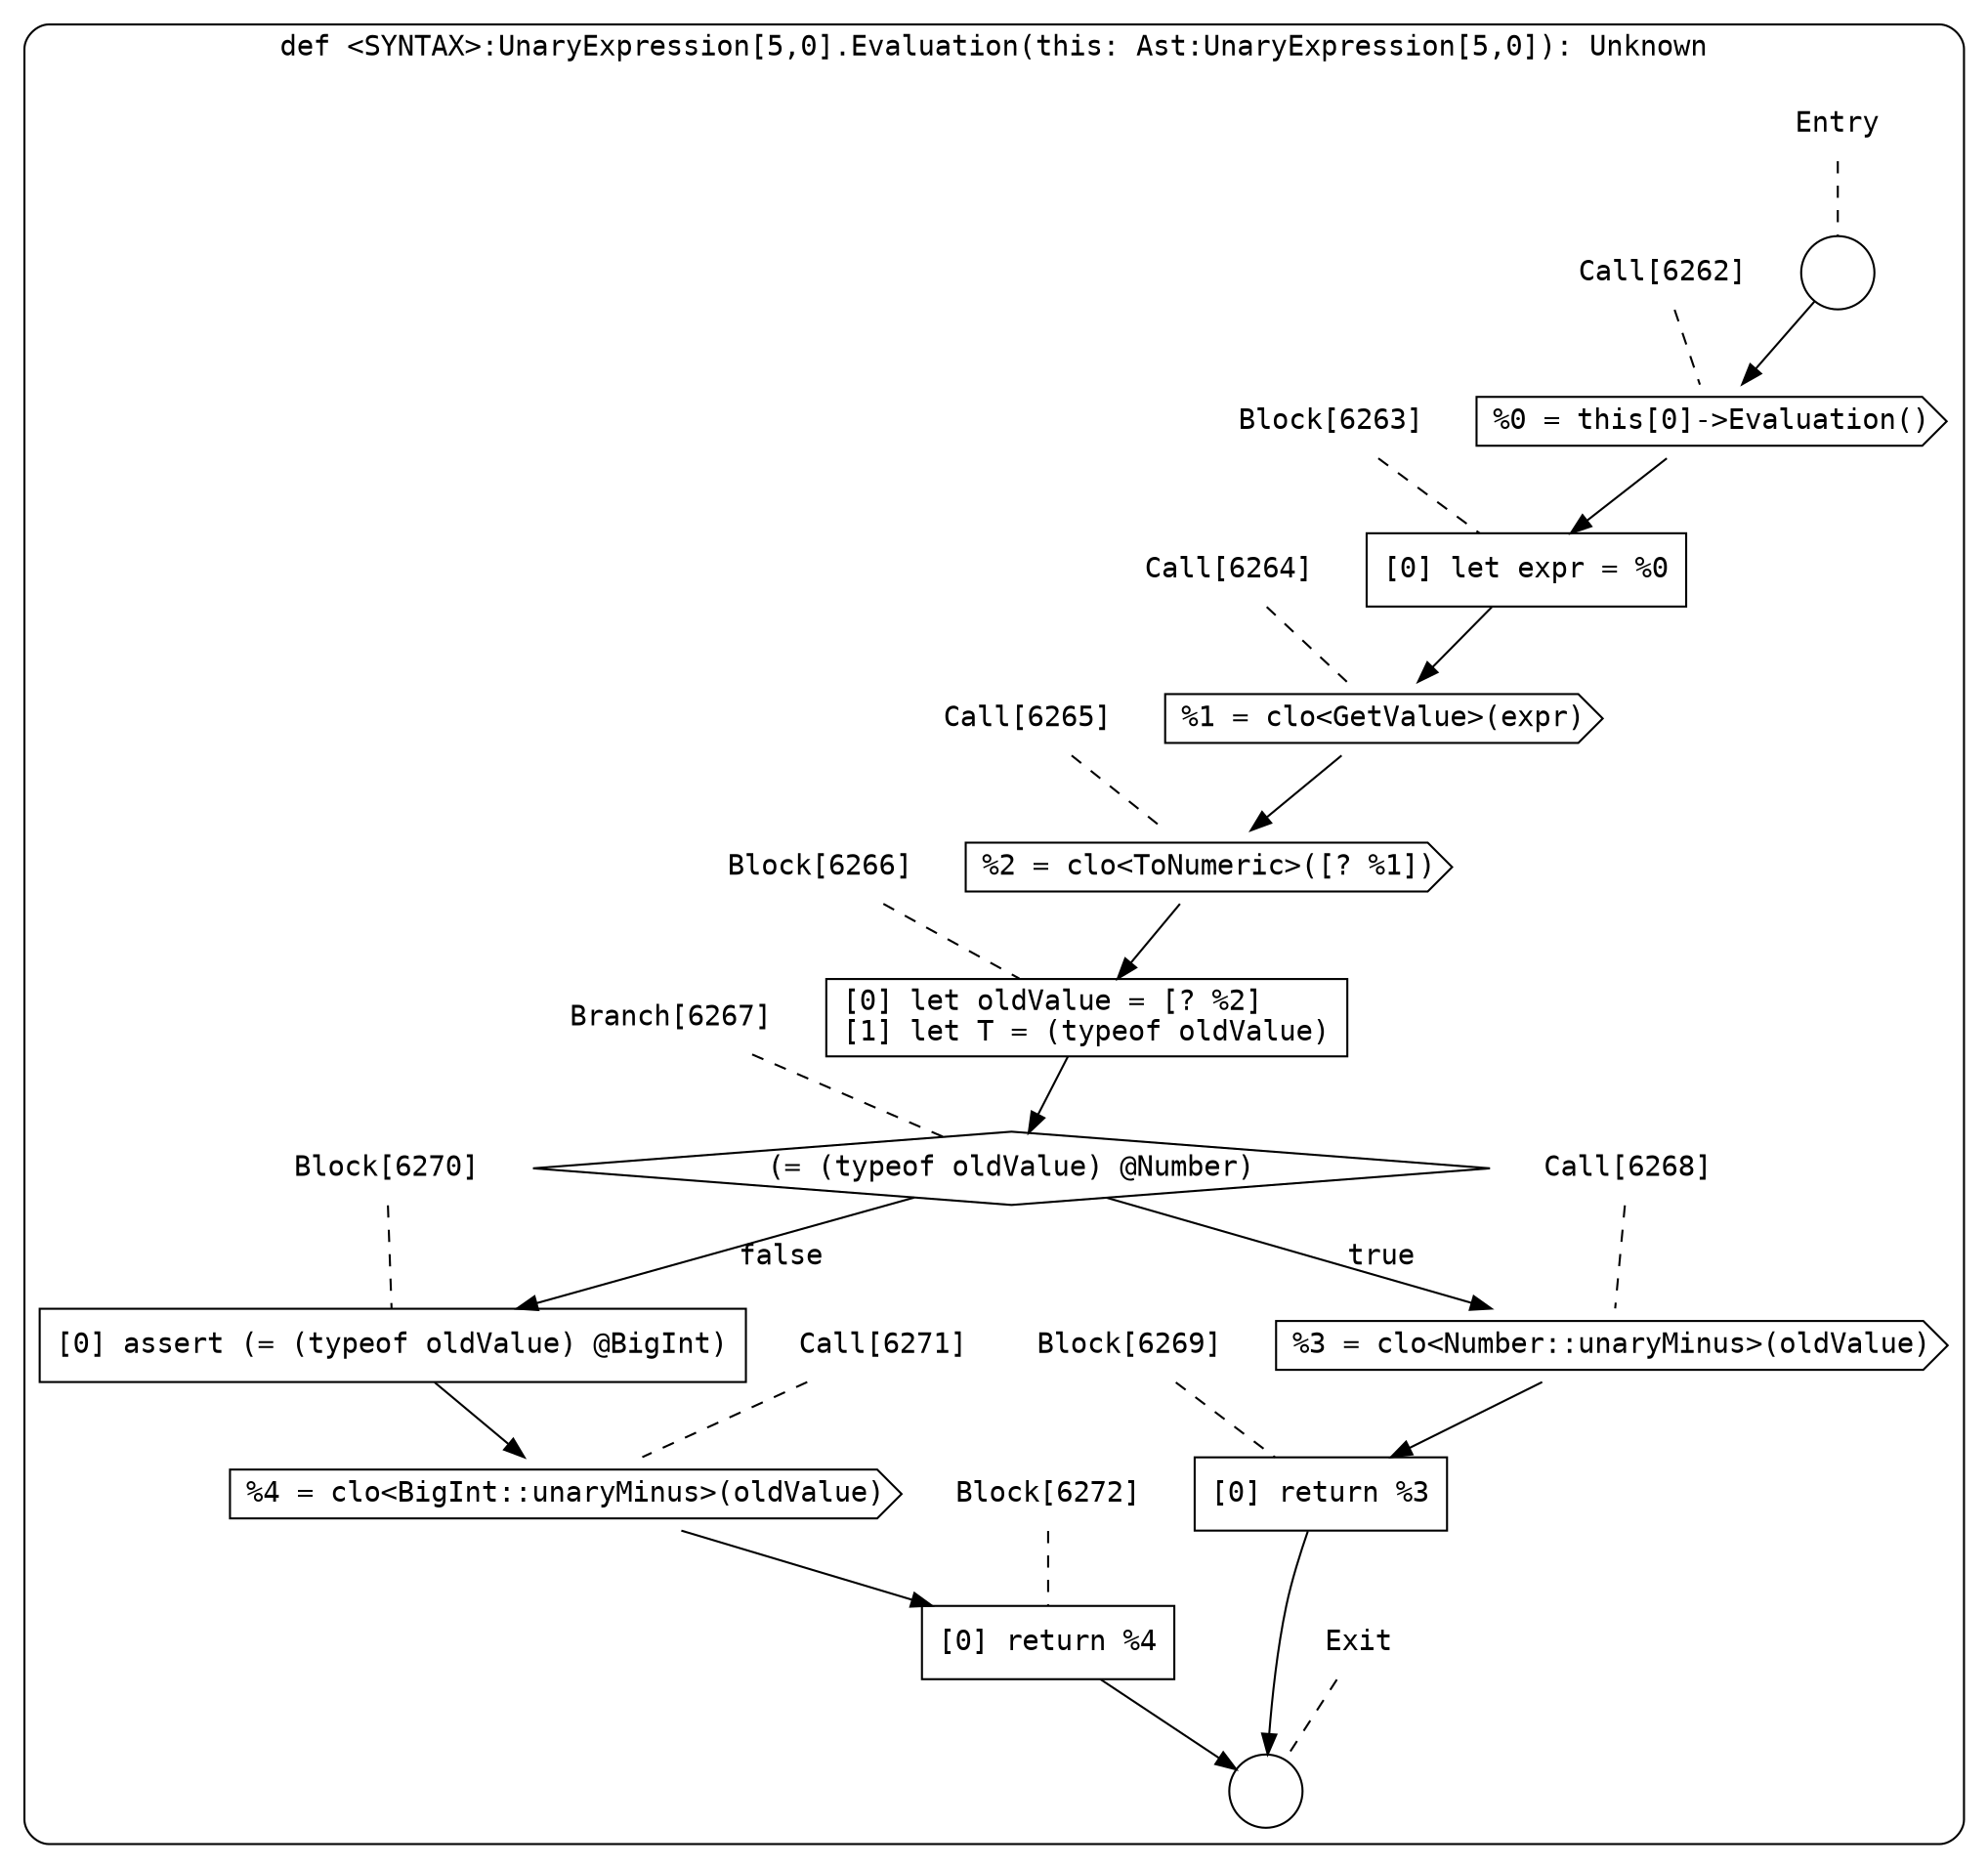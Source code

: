 digraph {
  graph [fontname = "Consolas"]
  node [fontname = "Consolas"]
  edge [fontname = "Consolas"]
  subgraph cluster1309 {
    label = "def <SYNTAX>:UnaryExpression[5,0].Evaluation(this: Ast:UnaryExpression[5,0]): Unknown"
    style = rounded
    cluster1309_entry_name [shape=none, label=<<font color="black">Entry</font>>]
    cluster1309_entry_name -> cluster1309_entry [arrowhead=none, color="black", style=dashed]
    cluster1309_entry [shape=circle label=" " color="black" fillcolor="white" style=filled]
    cluster1309_entry -> node6262 [color="black"]
    cluster1309_exit_name [shape=none, label=<<font color="black">Exit</font>>]
    cluster1309_exit_name -> cluster1309_exit [arrowhead=none, color="black", style=dashed]
    cluster1309_exit [shape=circle label=" " color="black" fillcolor="white" style=filled]
    node6262_name [shape=none, label=<<font color="black">Call[6262]</font>>]
    node6262_name -> node6262 [arrowhead=none, color="black", style=dashed]
    node6262 [shape=cds, label=<<font color="black">%0 = this[0]-&gt;Evaluation()</font>> color="black" fillcolor="white", style=filled]
    node6262 -> node6263 [color="black"]
    node6263_name [shape=none, label=<<font color="black">Block[6263]</font>>]
    node6263_name -> node6263 [arrowhead=none, color="black", style=dashed]
    node6263 [shape=box, label=<<font color="black">[0] let expr = %0<BR ALIGN="LEFT"/></font>> color="black" fillcolor="white", style=filled]
    node6263 -> node6264 [color="black"]
    node6264_name [shape=none, label=<<font color="black">Call[6264]</font>>]
    node6264_name -> node6264 [arrowhead=none, color="black", style=dashed]
    node6264 [shape=cds, label=<<font color="black">%1 = clo&lt;GetValue&gt;(expr)</font>> color="black" fillcolor="white", style=filled]
    node6264 -> node6265 [color="black"]
    node6265_name [shape=none, label=<<font color="black">Call[6265]</font>>]
    node6265_name -> node6265 [arrowhead=none, color="black", style=dashed]
    node6265 [shape=cds, label=<<font color="black">%2 = clo&lt;ToNumeric&gt;([? %1])</font>> color="black" fillcolor="white", style=filled]
    node6265 -> node6266 [color="black"]
    node6266_name [shape=none, label=<<font color="black">Block[6266]</font>>]
    node6266_name -> node6266 [arrowhead=none, color="black", style=dashed]
    node6266 [shape=box, label=<<font color="black">[0] let oldValue = [? %2]<BR ALIGN="LEFT"/>[1] let T = (typeof oldValue)<BR ALIGN="LEFT"/></font>> color="black" fillcolor="white", style=filled]
    node6266 -> node6267 [color="black"]
    node6267_name [shape=none, label=<<font color="black">Branch[6267]</font>>]
    node6267_name -> node6267 [arrowhead=none, color="black", style=dashed]
    node6267 [shape=diamond, label=<<font color="black">(= (typeof oldValue) @Number)</font>> color="black" fillcolor="white", style=filled]
    node6267 -> node6268 [label=<<font color="black">true</font>> color="black"]
    node6267 -> node6270 [label=<<font color="black">false</font>> color="black"]
    node6268_name [shape=none, label=<<font color="black">Call[6268]</font>>]
    node6268_name -> node6268 [arrowhead=none, color="black", style=dashed]
    node6268 [shape=cds, label=<<font color="black">%3 = clo&lt;Number::unaryMinus&gt;(oldValue)</font>> color="black" fillcolor="white", style=filled]
    node6268 -> node6269 [color="black"]
    node6270_name [shape=none, label=<<font color="black">Block[6270]</font>>]
    node6270_name -> node6270 [arrowhead=none, color="black", style=dashed]
    node6270 [shape=box, label=<<font color="black">[0] assert (= (typeof oldValue) @BigInt)<BR ALIGN="LEFT"/></font>> color="black" fillcolor="white", style=filled]
    node6270 -> node6271 [color="black"]
    node6269_name [shape=none, label=<<font color="black">Block[6269]</font>>]
    node6269_name -> node6269 [arrowhead=none, color="black", style=dashed]
    node6269 [shape=box, label=<<font color="black">[0] return %3<BR ALIGN="LEFT"/></font>> color="black" fillcolor="white", style=filled]
    node6269 -> cluster1309_exit [color="black"]
    node6271_name [shape=none, label=<<font color="black">Call[6271]</font>>]
    node6271_name -> node6271 [arrowhead=none, color="black", style=dashed]
    node6271 [shape=cds, label=<<font color="black">%4 = clo&lt;BigInt::unaryMinus&gt;(oldValue)</font>> color="black" fillcolor="white", style=filled]
    node6271 -> node6272 [color="black"]
    node6272_name [shape=none, label=<<font color="black">Block[6272]</font>>]
    node6272_name -> node6272 [arrowhead=none, color="black", style=dashed]
    node6272 [shape=box, label=<<font color="black">[0] return %4<BR ALIGN="LEFT"/></font>> color="black" fillcolor="white", style=filled]
    node6272 -> cluster1309_exit [color="black"]
  }
}